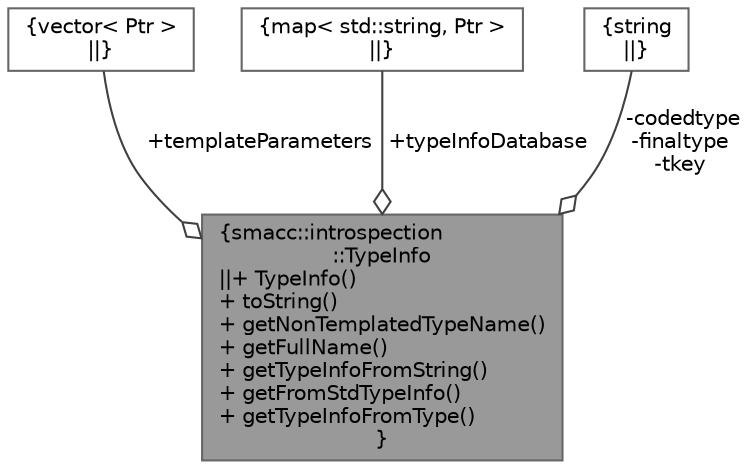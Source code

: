 digraph "smacc::introspection::TypeInfo"
{
 // LATEX_PDF_SIZE
  bgcolor="transparent";
  edge [fontname=Helvetica,fontsize=10,labelfontname=Helvetica,labelfontsize=10];
  node [fontname=Helvetica,fontsize=10,shape=box,height=0.2,width=0.4];
  Node1 [label="{smacc::introspection\l::TypeInfo\n||+ TypeInfo()\l+ toString()\l+ getNonTemplatedTypeName()\l+ getFullName()\l+ getTypeInfoFromString()\l+ getFromStdTypeInfo()\l+ getTypeInfoFromType()\l}",height=0.2,width=0.4,color="gray40", fillcolor="grey60", style="filled", fontcolor="black",tooltip=" "];
  Node2 -> Node1 [color="grey25",style="solid",label=" +templateParameters" ,arrowhead="odiamond"];
  Node2 [label="{vector\< Ptr \>\n||}",height=0.2,width=0.4,color="gray40", fillcolor="white", style="filled",tooltip=" "];
  Node3 -> Node1 [color="grey25",style="solid",label=" +typeInfoDatabase" ,arrowhead="odiamond"];
  Node3 [label="{map\< std::string, Ptr \>\n||}",height=0.2,width=0.4,color="gray40", fillcolor="white", style="filled",tooltip=" "];
  Node4 -> Node1 [color="grey25",style="solid",label=" -codedtype\n-finaltype\n-tkey" ,arrowhead="odiamond"];
  Node4 [label="{string\n||}",height=0.2,width=0.4,color="gray40", fillcolor="white", style="filled",tooltip=" "];
}
